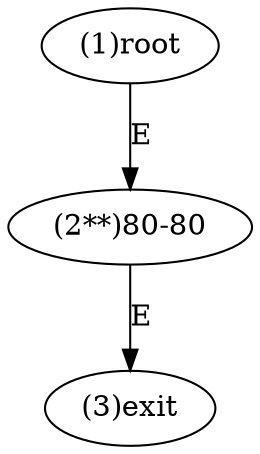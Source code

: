 digraph "" { 
1[ label="(1)root"];
2[ label="(2**)80-80"];
3[ label="(3)exit"];
1->2[ label="E"];
2->3[ label="E"];
}